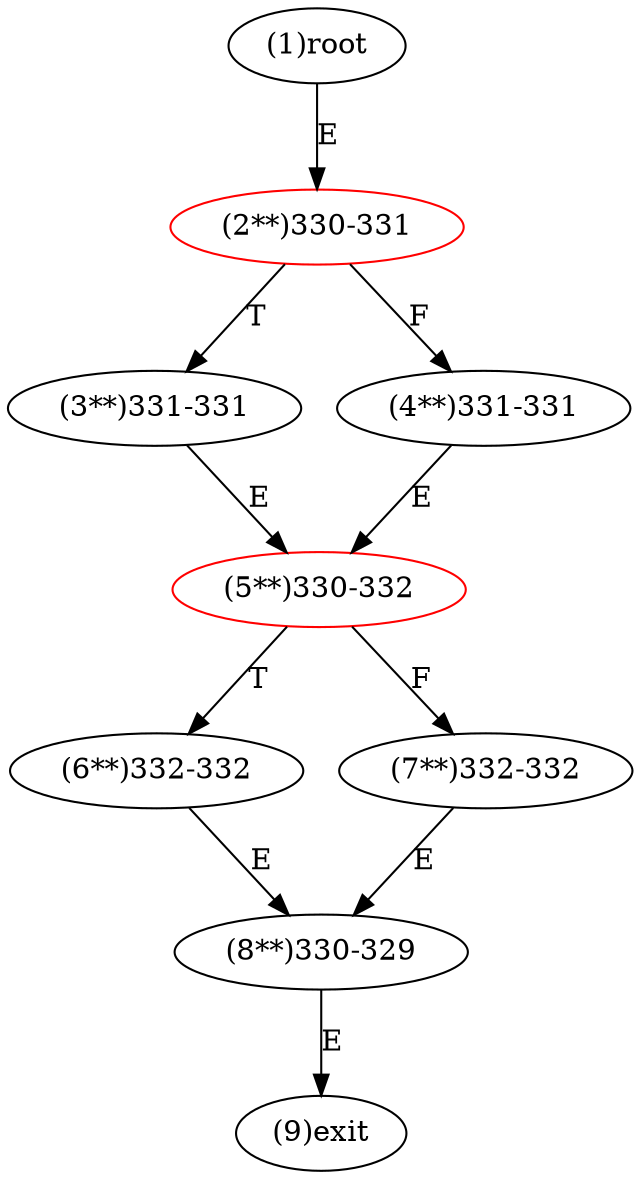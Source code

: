 digraph "" { 
1[ label="(1)root"];
2[ label="(2**)330-331",color=red];
3[ label="(3**)331-331"];
4[ label="(4**)331-331"];
5[ label="(5**)330-332",color=red];
6[ label="(6**)332-332"];
7[ label="(7**)332-332"];
8[ label="(8**)330-329"];
9[ label="(9)exit"];
1->2[ label="E"];
2->4[ label="F"];
2->3[ label="T"];
3->5[ label="E"];
4->5[ label="E"];
5->7[ label="F"];
5->6[ label="T"];
6->8[ label="E"];
7->8[ label="E"];
8->9[ label="E"];
}